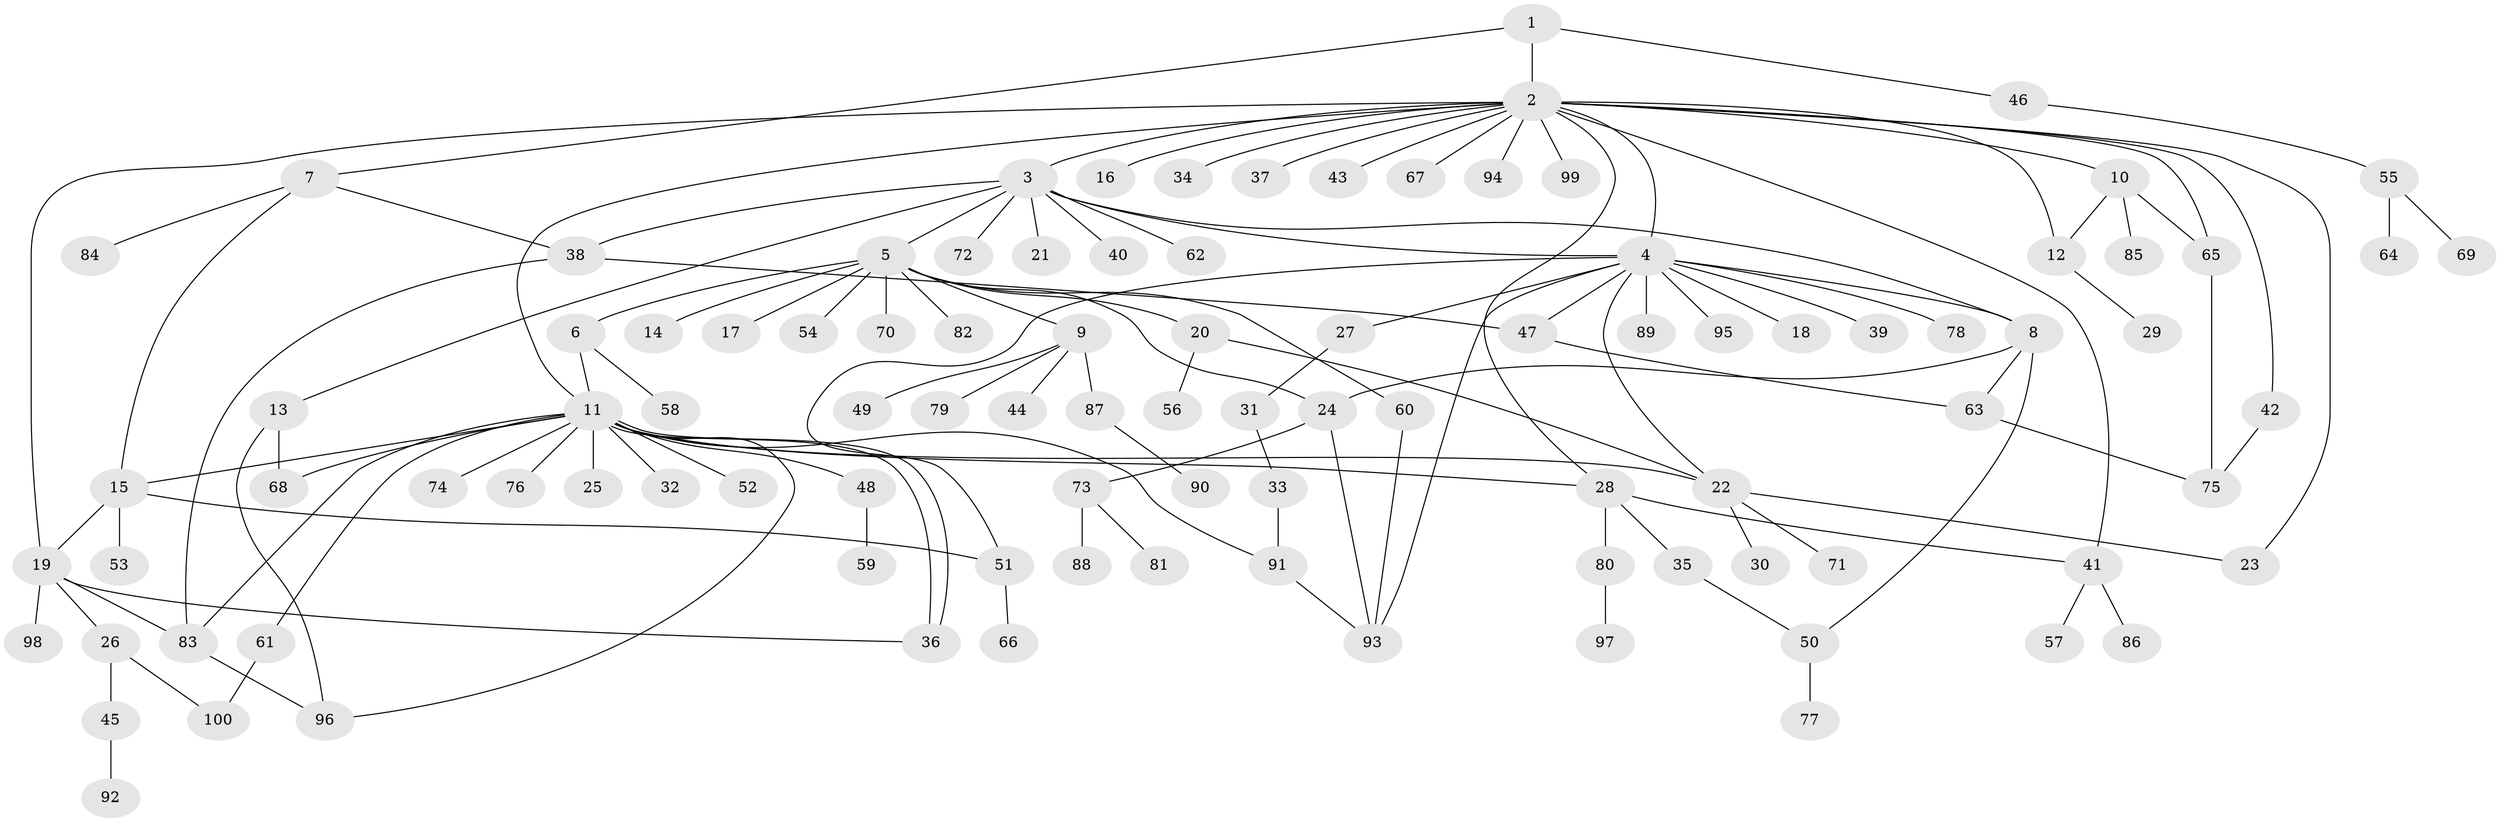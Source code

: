 // Generated by graph-tools (version 1.1) at 2025/38/02/21/25 10:38:54]
// undirected, 100 vertices, 131 edges
graph export_dot {
graph [start="1"]
  node [color=gray90,style=filled];
  1;
  2;
  3;
  4;
  5;
  6;
  7;
  8;
  9;
  10;
  11;
  12;
  13;
  14;
  15;
  16;
  17;
  18;
  19;
  20;
  21;
  22;
  23;
  24;
  25;
  26;
  27;
  28;
  29;
  30;
  31;
  32;
  33;
  34;
  35;
  36;
  37;
  38;
  39;
  40;
  41;
  42;
  43;
  44;
  45;
  46;
  47;
  48;
  49;
  50;
  51;
  52;
  53;
  54;
  55;
  56;
  57;
  58;
  59;
  60;
  61;
  62;
  63;
  64;
  65;
  66;
  67;
  68;
  69;
  70;
  71;
  72;
  73;
  74;
  75;
  76;
  77;
  78;
  79;
  80;
  81;
  82;
  83;
  84;
  85;
  86;
  87;
  88;
  89;
  90;
  91;
  92;
  93;
  94;
  95;
  96;
  97;
  98;
  99;
  100;
  1 -- 2;
  1 -- 7;
  1 -- 46;
  2 -- 3;
  2 -- 4;
  2 -- 10;
  2 -- 11;
  2 -- 12;
  2 -- 16;
  2 -- 19;
  2 -- 23;
  2 -- 28;
  2 -- 34;
  2 -- 37;
  2 -- 41;
  2 -- 42;
  2 -- 43;
  2 -- 65;
  2 -- 67;
  2 -- 94;
  2 -- 99;
  3 -- 4;
  3 -- 5;
  3 -- 8;
  3 -- 13;
  3 -- 21;
  3 -- 38;
  3 -- 40;
  3 -- 62;
  3 -- 72;
  4 -- 8;
  4 -- 18;
  4 -- 22;
  4 -- 27;
  4 -- 39;
  4 -- 47;
  4 -- 51;
  4 -- 78;
  4 -- 89;
  4 -- 93;
  4 -- 95;
  5 -- 6;
  5 -- 9;
  5 -- 14;
  5 -- 17;
  5 -- 20;
  5 -- 24;
  5 -- 54;
  5 -- 60;
  5 -- 70;
  5 -- 82;
  6 -- 11;
  6 -- 58;
  7 -- 15;
  7 -- 38;
  7 -- 84;
  8 -- 24;
  8 -- 50;
  8 -- 63;
  9 -- 44;
  9 -- 49;
  9 -- 79;
  9 -- 87;
  10 -- 12;
  10 -- 65;
  10 -- 85;
  11 -- 15;
  11 -- 22;
  11 -- 25;
  11 -- 28;
  11 -- 32;
  11 -- 36;
  11 -- 36;
  11 -- 48;
  11 -- 52;
  11 -- 61;
  11 -- 68;
  11 -- 74;
  11 -- 76;
  11 -- 83;
  11 -- 91;
  11 -- 96;
  12 -- 29;
  13 -- 68;
  13 -- 96;
  15 -- 19;
  15 -- 51;
  15 -- 53;
  19 -- 26;
  19 -- 36;
  19 -- 83;
  19 -- 98;
  20 -- 22;
  20 -- 56;
  22 -- 23;
  22 -- 30;
  22 -- 71;
  24 -- 73;
  24 -- 93;
  26 -- 45;
  26 -- 100;
  27 -- 31;
  28 -- 35;
  28 -- 41;
  28 -- 80;
  31 -- 33;
  33 -- 91;
  35 -- 50;
  38 -- 47;
  38 -- 83;
  41 -- 57;
  41 -- 86;
  42 -- 75;
  45 -- 92;
  46 -- 55;
  47 -- 63;
  48 -- 59;
  50 -- 77;
  51 -- 66;
  55 -- 64;
  55 -- 69;
  60 -- 93;
  61 -- 100;
  63 -- 75;
  65 -- 75;
  73 -- 81;
  73 -- 88;
  80 -- 97;
  83 -- 96;
  87 -- 90;
  91 -- 93;
}
